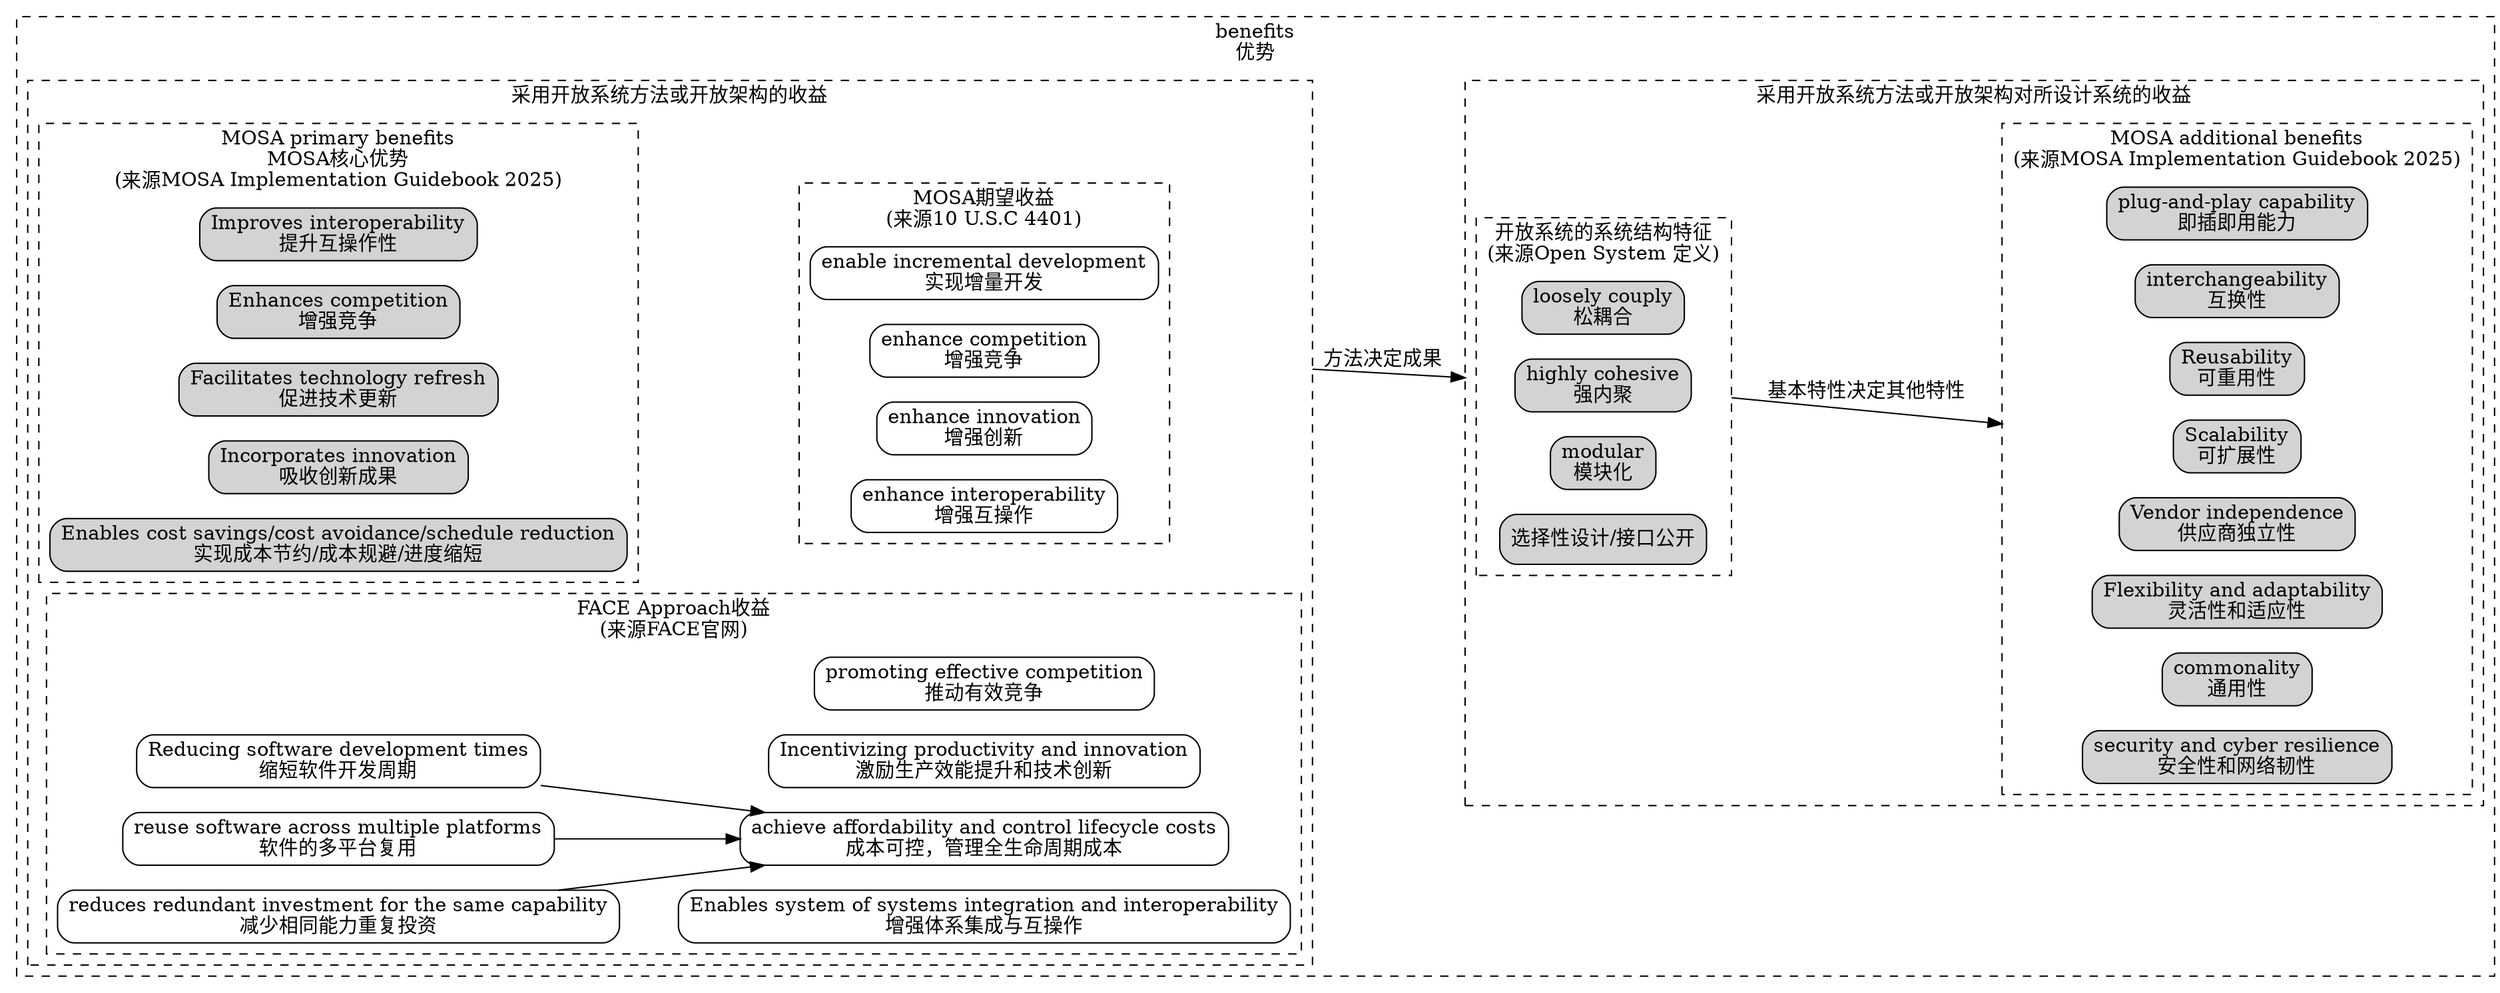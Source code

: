 digraph G {
  graph [rankdir=LR,compound=true];
  node [shape=box, style="rounded,filled"];
subgraph cluster_MOSA_benefits{
	label="benefits\n优势"
	style = dashed;
subgraph cluster_MOSA_benefits1{
	label="采用开放系统方法或开放架构的收益"
	style = dashed;
	
	subgraph cluster_MOSA_primary_benefits{
	label="MOSA primary benefits\nMOSA核心优势\n(来源MOSA Implementation Guidebook 2025)"
	style = dashed;
	MOSA_Benefit1[label="Improves interoperability\n提升互操作性"]
	MOSA_Benefit2[label="Enhances competition\n增强竞争"]
	MOSA_Benefit3[label="Facilitates technology refresh\n促进技术更新"]
	MOSA_Benefit4[label="Incorporates innovation\n吸收创新成果"]
	MOSA_Benefit5[label="Enables cost savings/cost avoidance/schedule reduction\n实现成本节约/成本规避/进度缩短"]
	}
subgraph cluster_MOSA_benefits2{
	label="MOSA期望收益\n(来源10 U.S.C 4401)"
	style = dashed;
	MOSA_Benefit14[label="enable incremental development\n实现增量开发"color=black,fillcolor=white]
	MOSA_Benefit15[label="enhance competition\n增强竞争",color=black,fillcolor=white]
	MOSA_Benefit16[label="enhance innovation\n增强创新",color=black,fillcolor=white]
	MOSA_Benefit17[label="enhance interoperability\n增强互操作",color=black,fillcolor=white]
}
subgraph cluster_FACE_benefits2{
	label="FACE Approach收益\n(来源FACE官网)"
	style = dashed;
	FACE_Benefit0[label="promoting effective competition\n推动有效竞争",color=black,fillcolor=white]
	FACE_Benefit1[label="achieve affordability and control lifecycle costs\n成本可控，管理全生命周期成本",color=black,fillcolor=white]
	FACE_Benefit2[label="Incentivizing productivity and innovation\n激励生产效能提升和技术创新",color=black,fillcolor=white]
	FACE_Benefit3[label="Reducing software development times\n缩短软件开发周期",color=black,fillcolor=white]
	FACE_Benefit4[label="reuse software across multiple platforms\n软件的多平台复用",color=black,fillcolor=white]
	FACE_Benefit5[label="reduces redundant investment for the same capability\n减少相同能力重复投资",color=black,fillcolor=white]
	FACE_Benefit6[label="Enables system of systems integration and interoperability\n增强体系集成与互操作",color=black,fillcolor=white]
	{rank=same;FACE_Benefit1;FACE_Benefit2;FACE_Benefit6;FACE_Benefit0}
	FACE_Benefit3->FACE_Benefit1
	FACE_Benefit4->FACE_Benefit1
	FACE_Benefit5->FACE_Benefit1
}
}
subgraph cluster_MOSA_system_benefits{
	style = dashed;
	label = "采用开放系统方法或开放架构对所设计系统的收益"
	subgraph cluster_MOSA_additional_benefits{
	label="MOSA additional benefits\n(来源MOSA Implementation Guidebook 2025)"
	style = dashed;
	MOSA_Benefit6[label="plug-and-play capability\n即插即用能力"]
	MOSA_Benefit7[label="interchangeability\n互换性"]
	MOSA_Benefit8[label="Reusability\n可重用性"]
	MOSA_Benefit9[label="Scalability\n可扩展性"]
	MOSA_Benefit10[label="Vendor independence\n供应商独立性"]
	MOSA_Benefit11[label="Flexibility and adaptability\n灵活性和适应性"]
	MOSA_Benefit12[label="commonality\n通用性"]
	MOSA_Benefit13[label="security and cyber resilience\n安全性和网络韧性"]
	}
	subgraph cluster_MOSA_system_benefits1{
	label="开放系统的系统结构特征\n(来源Open System 定义)"
	style = dashed;
	OpenSystem_feature1[label="loosely couply\n松耦合"];
	OpenSystem_feature2[label="highly cohesive\n强内聚"];
	OpenSystem_feature3[label="modular\n模块化"];
	OpenSystem_feature4[label="选择性设计/接口公开"];
	}
	OpenSystem_feature2->MOSA_Benefit9[lhead ="cluster_MOSA_additional_benefits",ltail = "cluster_MOSA_system_benefits1",label="基本特性决定其他特性" ]
}
}
MOSA_Benefit15->OpenSystem_feature2[lhead = "cluster_MOSA_system_benefits",ltail = "cluster_MOSA_benefits1",label="方法决定成果"]
MOSA_Benefit1->MOSA_Benefit14[style=invis]
}
